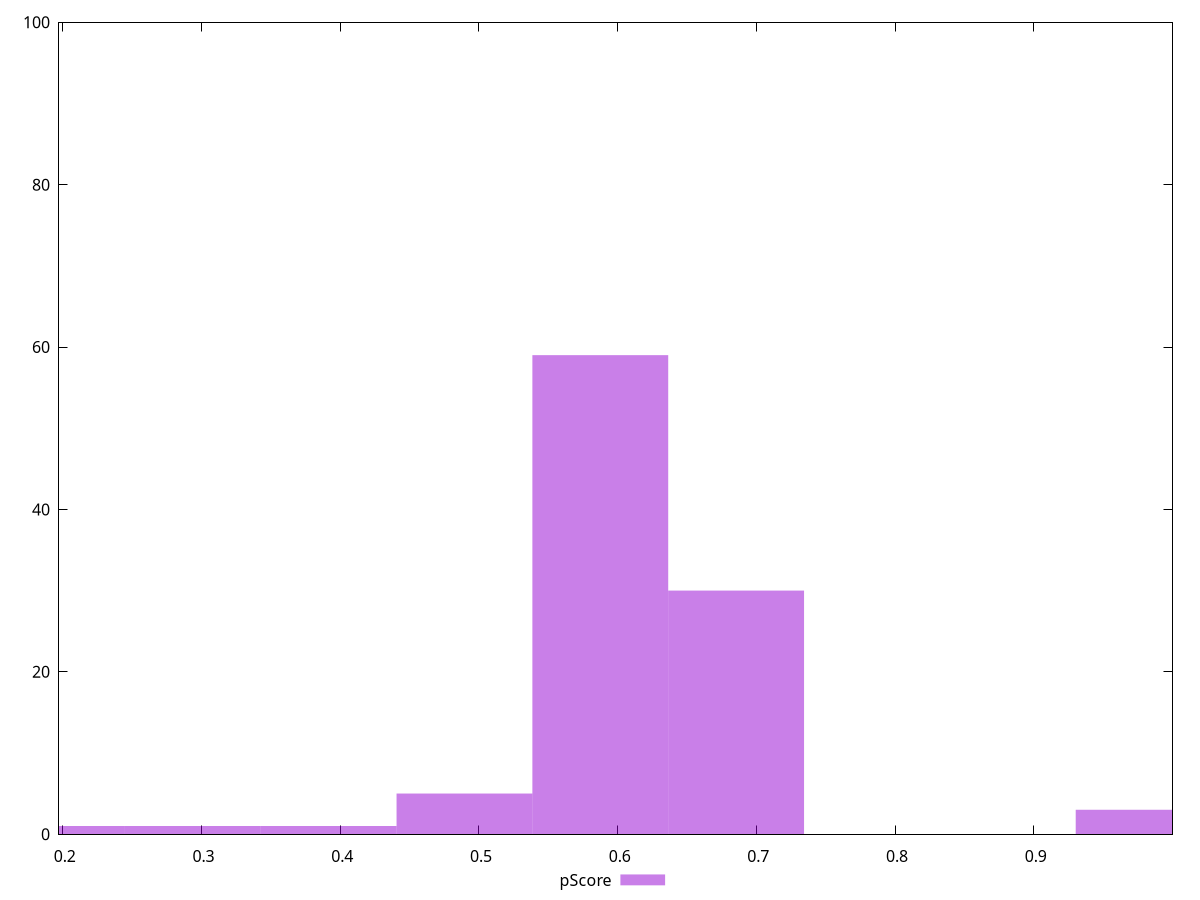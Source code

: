 reset

$pScore <<EOF
0.5875002774872572 59
0.6854169904018 30
0.4895835645727143 5
0.9791671291454286 3
0.19583342582908572 1
0.39166685165817144 1
0.2937501387436286 1
EOF

set key outside below
set boxwidth 0.09791671291454286
set xrange [0.19730631856865544:0.9999719512818559]
set yrange [0:100]
set trange [0:100]
set style fill transparent solid 0.5 noborder
set terminal svg size 640, 490 enhanced background rgb 'white'
set output "report_00025_2021-02-22T21:38:55.199Z/max-potential-fid/samples/pages+cached+noadtech/pScore/histogram.svg"

plot $pScore title "pScore" with boxes

reset
